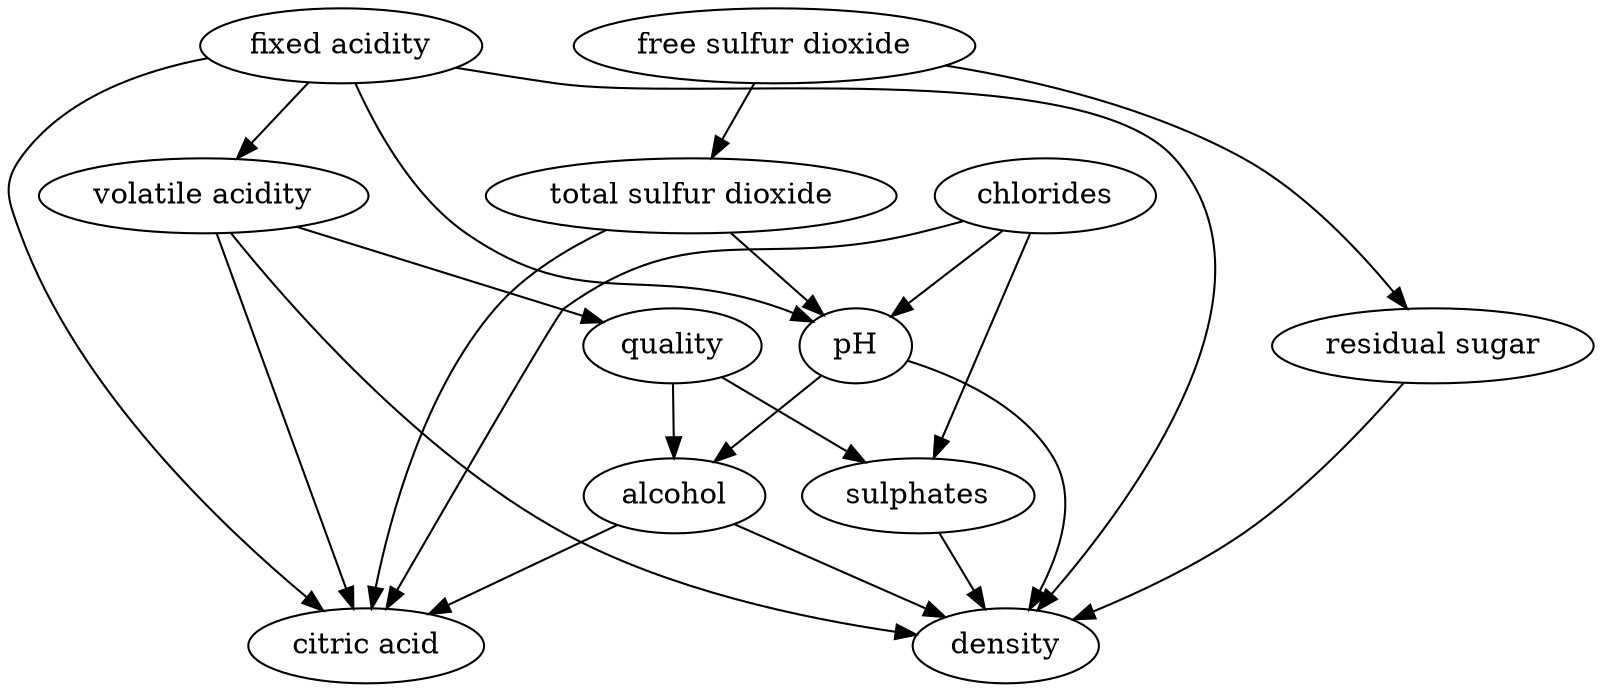 strict digraph {
	0 [label="fixed acidity"]
	1 [label="volatile acidity"]
	2 [label="citric acid"]
	3 [label="residual sugar"]
	4 [label="chlorides"]
	5 [label="free sulfur dioxide"]
	6 [label="total sulfur dioxide"]
	7 [label="density"]
	8 [label="pH"]
	9 [label="sulphates"]
	10 [label="alcohol"]
	11 [label="quality"]
	0 -> 1
	0 -> 2
	0 -> 7
	0 -> 8
	1 -> 2
	1 -> 7
	1 -> 11
	3 -> 7
	4 -> 2
	4 -> 8
	4 -> 9
	5 -> 3
	5 -> 6
	6 -> 2
	6 -> 8
	8 -> 7
	8 -> 10
	9 -> 7
	10 -> 2
	10 -> 7
	11 -> 9
	11 -> 10
}